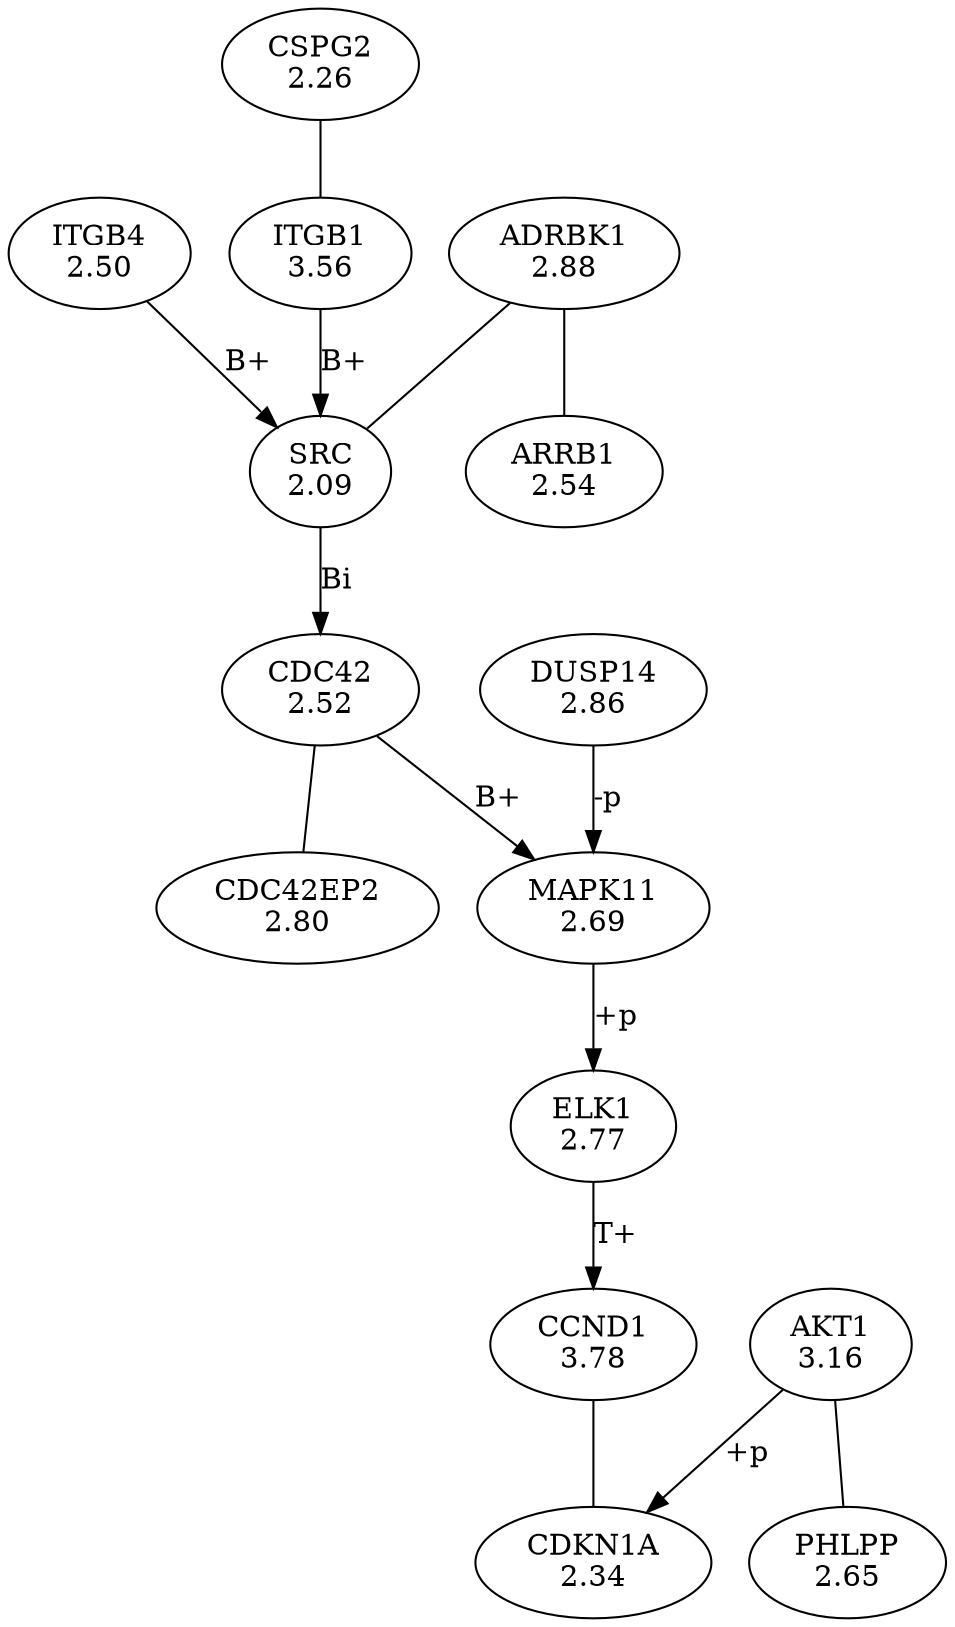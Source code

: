 digraph G {
overlap = scale ;
99 [label = "ITGB4\n2.50" ] ; 
5074 [label = "SRC\n2.09" ] ; 
11602 [label = "ITGB1\n3.56" ] ; 
6159 [label = "ADRBK1\n2.88" ] ; 
536 [label = "ARRB1\n2.54" ] ; 
11933 [label = "CDC42\n2.52" ] ; 
1358 [label = "CDC42EP2\n2.80" ] ; 
7060 [label = "MAPK11\n2.69" ] ; 
4991 [label = "DUSP14\n2.86" ] ; 
5584 [label = "ELK1\n2.77" ] ; 
1651 [label = "CCND1\n3.78" ] ; 
14326 [label = "CDKN1A\n2.34" ] ; 
13661 [label = "AKT1\n3.16" ] ; 
6775 [label = "PHLPP\n2.65" ] ; 
10376 [label = "CSPG2\n2.26" ] ; 
99 -> 5074 [label = "B+" ]
5074 -> 11933 [label = "Bi" ]
6159 -> 5074 [arrowhead = "none" ]
11602 -> 5074 [label = "B+" ]
6159 -> 536 [arrowhead = "none" ]
11933 -> 1358 [arrowhead = "none" ]
11933 -> 7060 [label = "B+" ]
4991 -> 7060 [label = "-p" ]
7060 -> 5584 [label = "+p" ]
5584 -> 1651 [label = "T+" ]
1651 -> 14326 [arrowhead = "none" ]
13661 -> 14326 [label = "+p" ]
13661 -> 6775 [arrowhead = "none" ]
10376 -> 11602 [arrowhead = "none" ]
}
